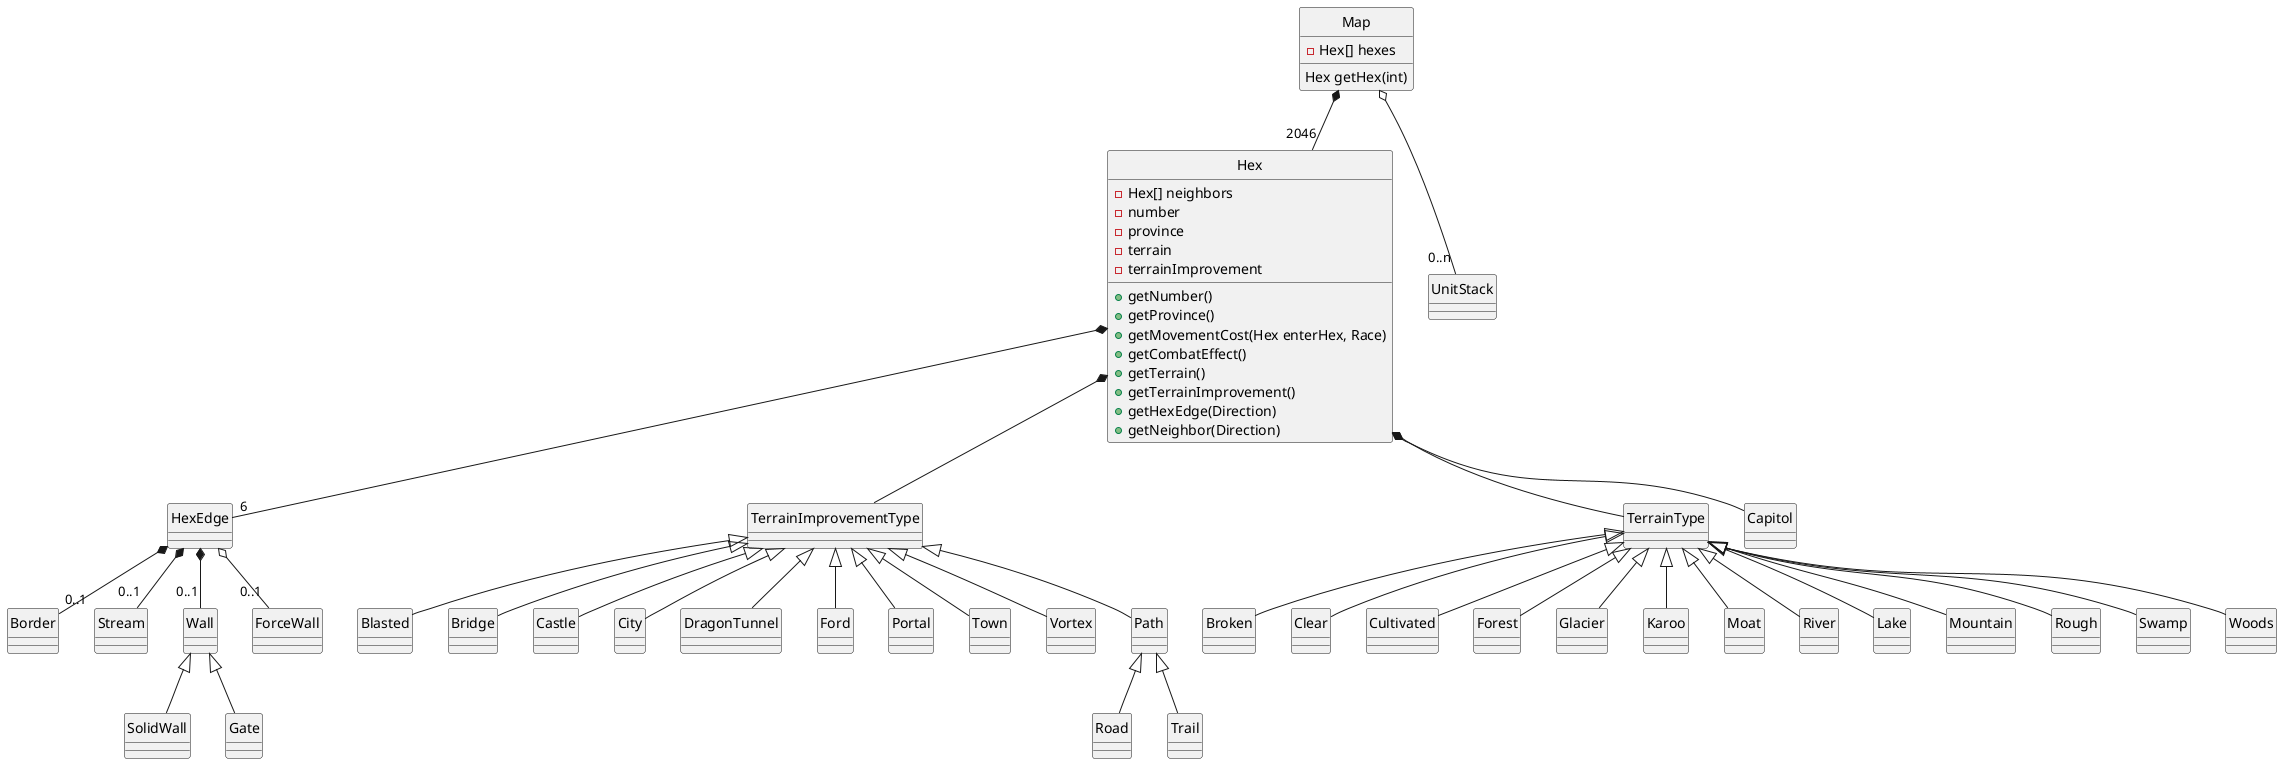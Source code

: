 @startuml
hide circle
' <|-- is "extention" and used for class inheritence
' *-- is composition (static aggregation), for when b is permanently "part of" a
' o-- is aggregation (dynamic aggregation)

class Map {
    -Hex[] hexes
	Hex getHex(int)
}

class Hex {
	-Hex[] neighbors
    -number
    -province
    -terrain
    -terrainImprovement
    +getNumber()
    +getProvince()
    +getMovementCost(Hex enterHex, Race)
    +getCombatEffect()
    +getTerrain()
    +getTerrainImprovement()
	+getHexEdge(Direction)
    +getNeighbor(Direction)
}

Map o-- "0..n" UnitStack
Map *-- "2046" Hex
Hex *-- "6" HexEdge
Hex *-- TerrainImprovementType
Hex *-- TerrainType
Hex *-- Capitol
HexEdge *-- "0..1" Border
HexEdge *-- "0..1" Stream
HexEdge *-- "0..1" Wall
                   Wall <|-- SolidWall
                   Wall <|-- Gate
HexEdge o-- "0..1" ForceWall
TerrainType <|-- Broken
TerrainType <|-- Clear
TerrainType <|-- Cultivated
TerrainType <|-- Forest
TerrainType <|-- Glacier
TerrainType <|-- Karoo
TerrainType <|-- Moat
TerrainType <|-- River
TerrainType <|-- Lake
TerrainType <|-- Mountain
TerrainType <|-- Rough
TerrainType <|-- Swamp
TerrainType <|-- Woods
TerrainImprovementType <|-- Blasted
TerrainImprovementType <|-- Bridge
TerrainImprovementType <|-- Castle
TerrainImprovementType <|-- City
TerrainImprovementType <|-- DragonTunnel
TerrainImprovementType <|-- Ford
TerrainImprovementType <|-- Portal
TerrainImprovementType <|-- Town
TerrainImprovementType <|-- Vortex
TerrainImprovementType <|-- Path
                            Path <|-- Road
                            Path <|-- Trail
@enduml

